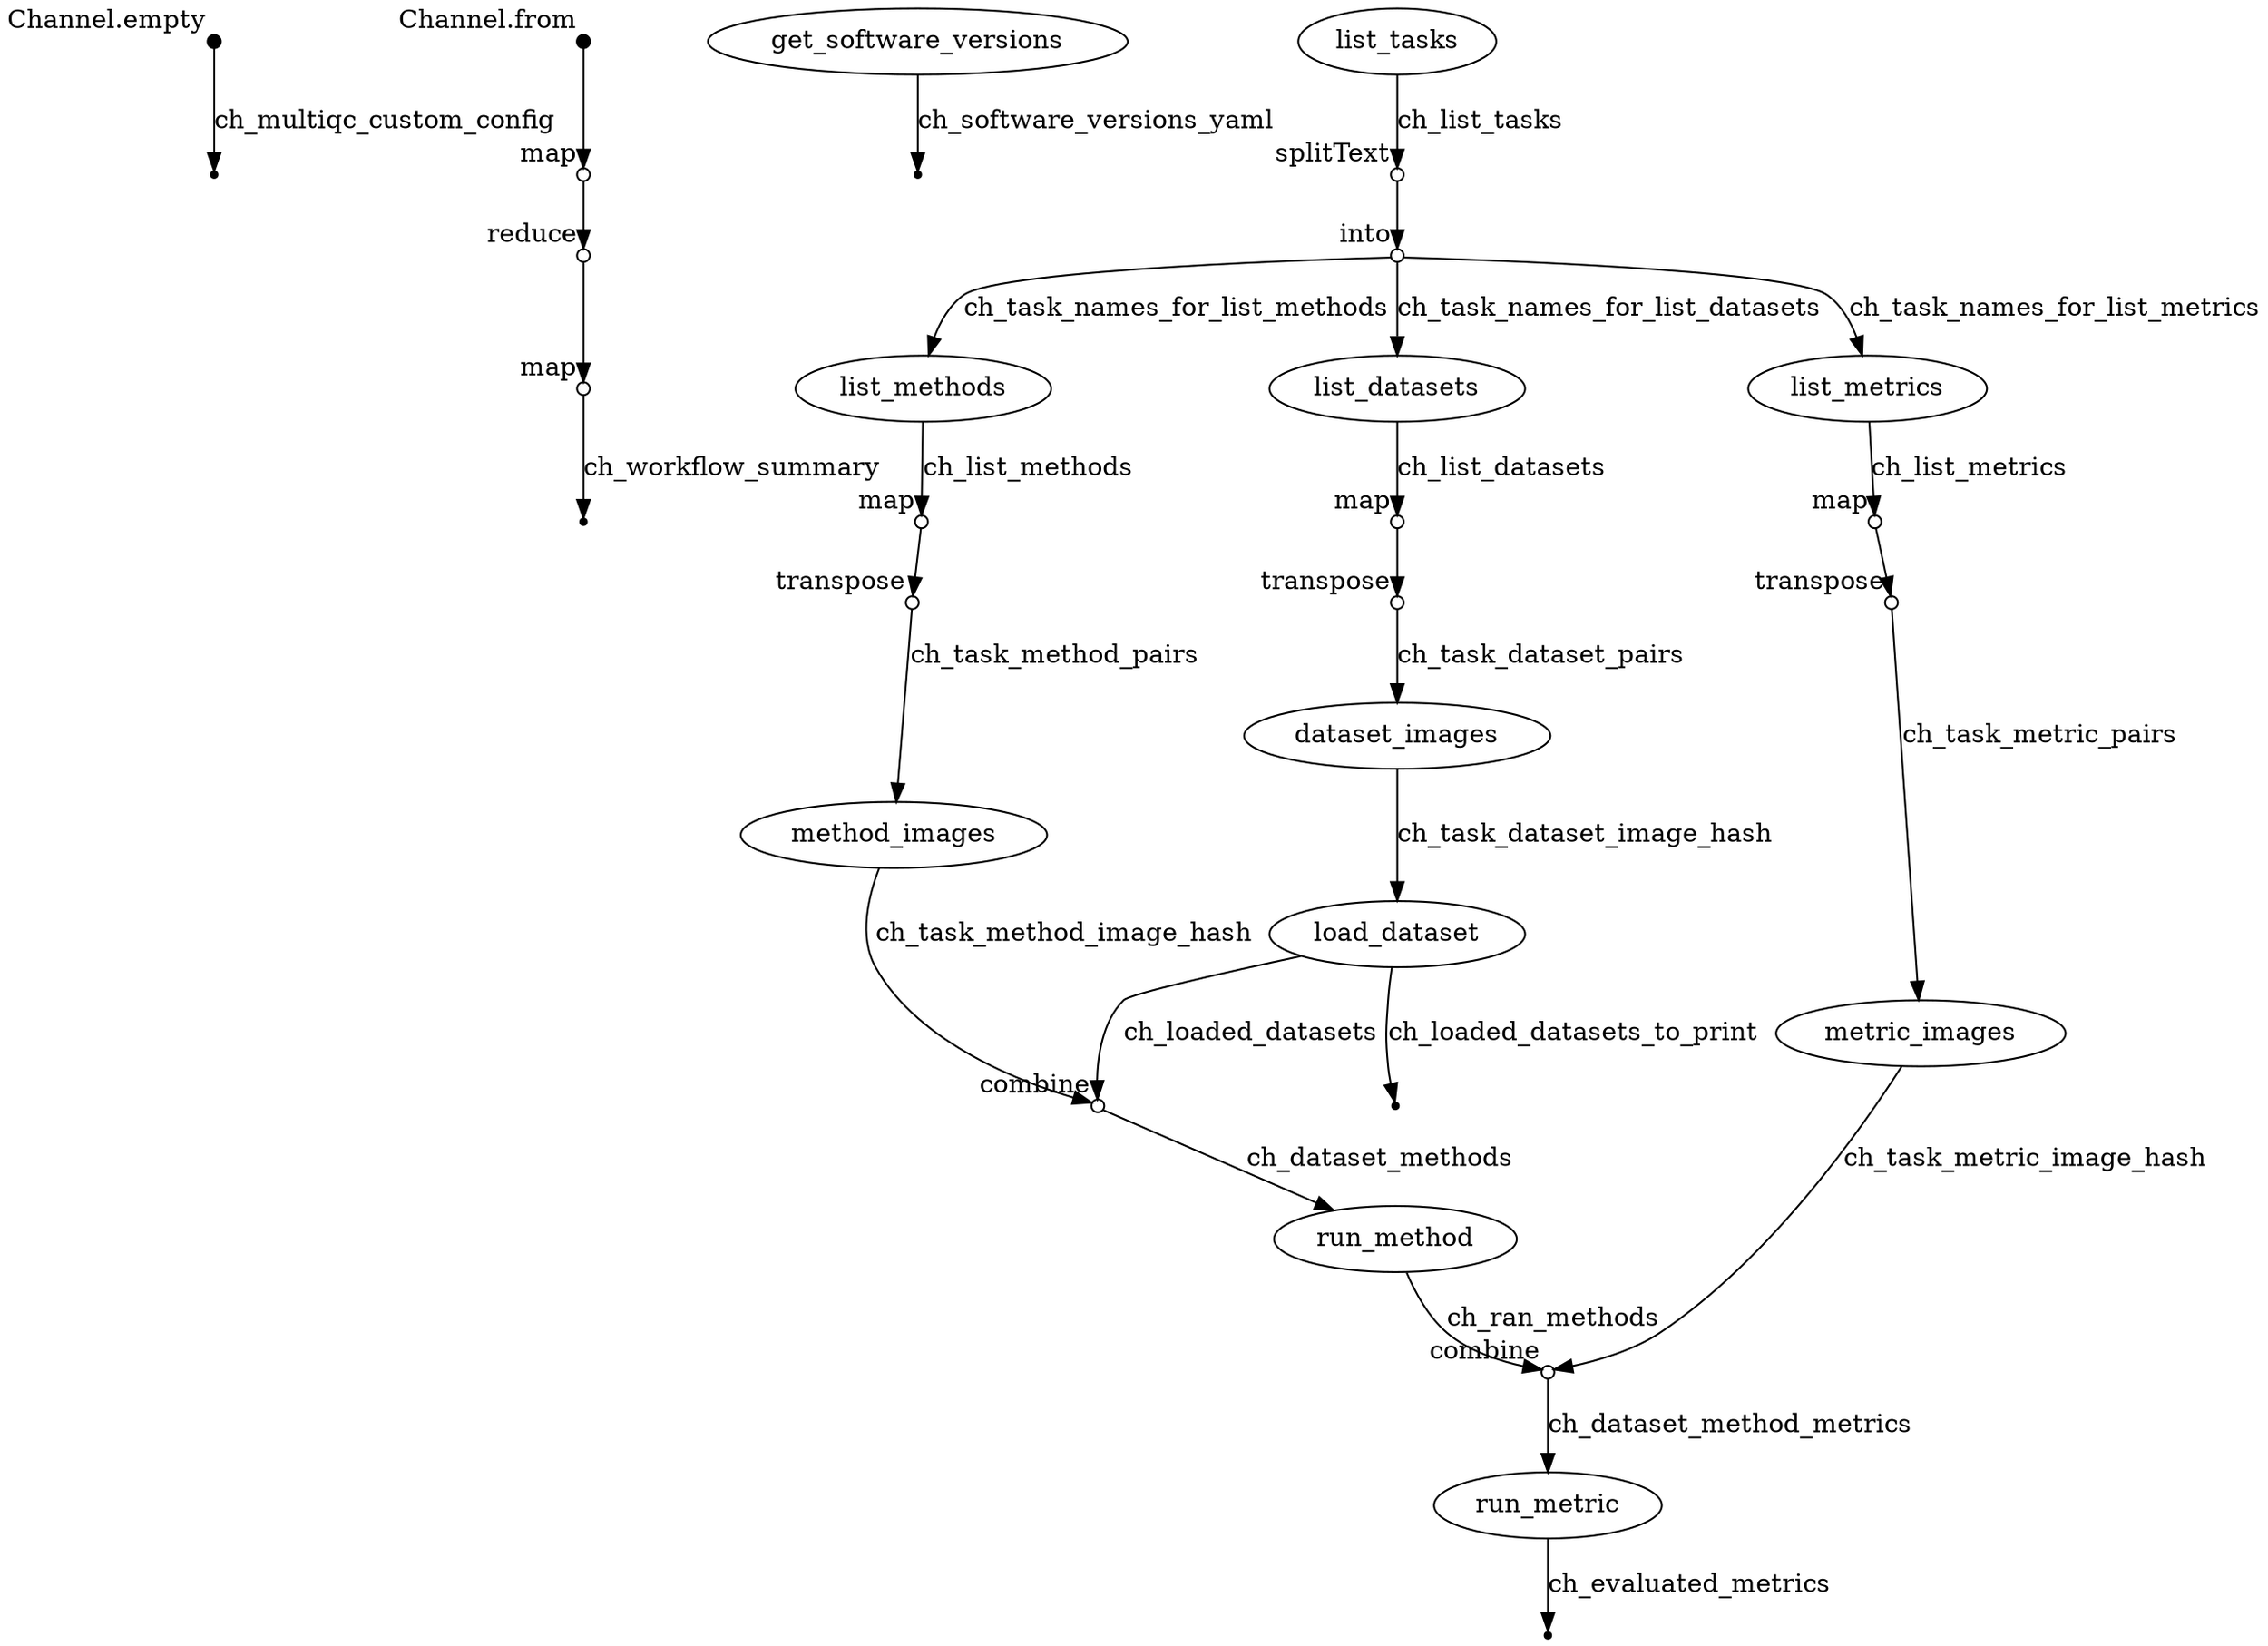 digraph "pipeline_dag" {
p0 [shape=point,label="",fixedsize=true,width=0.1,xlabel="Channel.empty"];
p1 [shape=point];
p0 -> p1 [label="ch_multiqc_custom_config"];

p2 [shape=point,label="",fixedsize=true,width=0.1,xlabel="Channel.from"];
p3 [shape=circle,label="",fixedsize=true,width=0.1,xlabel="map"];
p2 -> p3;

p3 [shape=circle,label="",fixedsize=true,width=0.1,xlabel="map"];
p4 [shape=circle,label="",fixedsize=true,width=0.1,xlabel="reduce"];
p3 -> p4;

p4 [shape=circle,label="",fixedsize=true,width=0.1,xlabel="reduce"];
p5 [shape=circle,label="",fixedsize=true,width=0.1,xlabel="map"];
p4 -> p5;

p5 [shape=circle,label="",fixedsize=true,width=0.1,xlabel="map"];
p6 [shape=point];
p5 -> p6 [label="ch_workflow_summary"];

p7 [label="get_software_versions"];
p8 [shape=point];
p7 -> p8 [label="ch_software_versions_yaml"];

p9 [label="list_tasks"];
p10 [shape=circle,label="",fixedsize=true,width=0.1,xlabel="splitText"];
p9 -> p10 [label="ch_list_tasks"];

p10 [shape=circle,label="",fixedsize=true,width=0.1,xlabel="splitText"];
p11 [shape=circle,label="",fixedsize=true,width=0.1,xlabel="into"];
p10 -> p11;

p11 [shape=circle,label="",fixedsize=true,width=0.1,xlabel="into"];
p18 [label="list_methods"];
p11 -> p18 [label="ch_task_names_for_list_methods"];

p11 [shape=circle,label="",fixedsize=true,width=0.1,xlabel="into"];
p12 [label="list_datasets"];
p11 -> p12 [label="ch_task_names_for_list_datasets"];

p11 [shape=circle,label="",fixedsize=true,width=0.1,xlabel="into"];
p24 [label="list_metrics"];
p11 -> p24 [label="ch_task_names_for_list_metrics"];

p12 [label="list_datasets"];
p13 [shape=circle,label="",fixedsize=true,width=0.1,xlabel="map"];
p12 -> p13 [label="ch_list_datasets"];

p13 [shape=circle,label="",fixedsize=true,width=0.1,xlabel="map"];
p14 [shape=circle,label="",fixedsize=true,width=0.1,xlabel="transpose"];
p13 -> p14;

p14 [shape=circle,label="",fixedsize=true,width=0.1,xlabel="transpose"];
p15 [label="dataset_images"];
p14 -> p15 [label="ch_task_dataset_pairs"];

p15 [label="dataset_images"];
p16 [label="load_dataset"];
p15 -> p16 [label="ch_task_dataset_image_hash"];

p16 [label="load_dataset"];
p22 [shape=circle,label="",fixedsize=true,width=0.1,xlabel="combine"];
p16 -> p22 [label="ch_loaded_datasets"];

p16 [label="load_dataset"];
p17 [shape=point];
p16 -> p17 [label="ch_loaded_datasets_to_print"];

p18 [label="list_methods"];
p19 [shape=circle,label="",fixedsize=true,width=0.1,xlabel="map"];
p18 -> p19 [label="ch_list_methods"];

p19 [shape=circle,label="",fixedsize=true,width=0.1,xlabel="map"];
p20 [shape=circle,label="",fixedsize=true,width=0.1,xlabel="transpose"];
p19 -> p20;

p20 [shape=circle,label="",fixedsize=true,width=0.1,xlabel="transpose"];
p21 [label="method_images"];
p20 -> p21 [label="ch_task_method_pairs"];

p21 [label="method_images"];
p22 [shape=circle,label="",fixedsize=true,width=0.1,xlabel="combine"];
p21 -> p22 [label="ch_task_method_image_hash"];

p22 [shape=circle,label="",fixedsize=true,width=0.1,xlabel="combine"];
p23 [label="run_method"];
p22 -> p23 [label="ch_dataset_methods"];

p23 [label="run_method"];
p28 [shape=circle,label="",fixedsize=true,width=0.1,xlabel="combine"];
p23 -> p28 [label="ch_ran_methods"];

p24 [label="list_metrics"];
p25 [shape=circle,label="",fixedsize=true,width=0.1,xlabel="map"];
p24 -> p25 [label="ch_list_metrics"];

p25 [shape=circle,label="",fixedsize=true,width=0.1,xlabel="map"];
p26 [shape=circle,label="",fixedsize=true,width=0.1,xlabel="transpose"];
p25 -> p26;

p26 [shape=circle,label="",fixedsize=true,width=0.1,xlabel="transpose"];
p27 [label="metric_images"];
p26 -> p27 [label="ch_task_metric_pairs"];

p27 [label="metric_images"];
p28 [shape=circle,label="",fixedsize=true,width=0.1,xlabel="combine"];
p27 -> p28 [label="ch_task_metric_image_hash"];

p28 [shape=circle,label="",fixedsize=true,width=0.1,xlabel="combine"];
p29 [label="run_metric"];
p28 -> p29 [label="ch_dataset_method_metrics"];

p29 [label="run_metric"];
p30 [shape=point];
p29 -> p30 [label="ch_evaluated_metrics"];

}
